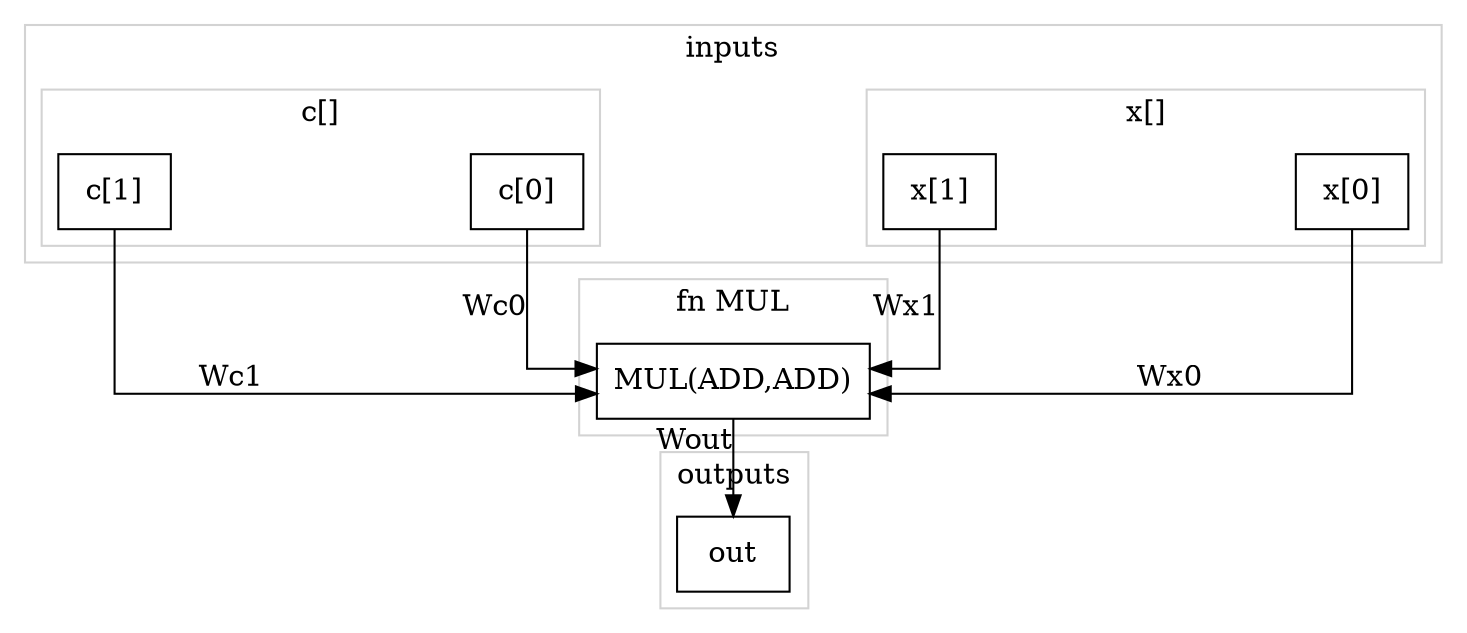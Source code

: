 digraph SIMPLEARRAYCIRC {
	graph [center=true,
		forcelabels=true,
		nodesep=2.0,
		splines=ortho
	];
	subgraph cluster_input {
		graph [color=lightgray,
			label=inputs
		];
		subgraph cluster_array1 {
			graph [color=lightgray,
				label="x[]"
			];
			nx1	[label="x[0]",
				shape=box];
			nx2	[label="x[1]",
				shape=box];
		}
		subgraph cluster_array2 {
			graph [color=lightgray,
				label="c[]"
			];
			nc1	[label="c[0]",
				shape=box];
			nc2	[label="c[1]",
				shape=box];
		}
	}
	subgraph cluster_expression {
		graph [color=lightgray,
			label="fn MUL"
		];
		nexp1	[label="MUL(ADD,ADD)",
			shape=box];
	}
	subgraph cluster_output {
		graph [color=lightgray,
			label=outputs
		];
		nout1	[label=out,
			shape=box];
	}
	nx1 -> nexp1	[xlabel=Wx0];
	nx2 -> nexp1	[xlabel=Wx1];
	nc1 -> nexp1	[xlabel=Wc0];
	nc2 -> nexp1	[xlabel=Wc1];
	nexp1 -> nout1	[xlabel=Wout];
}
